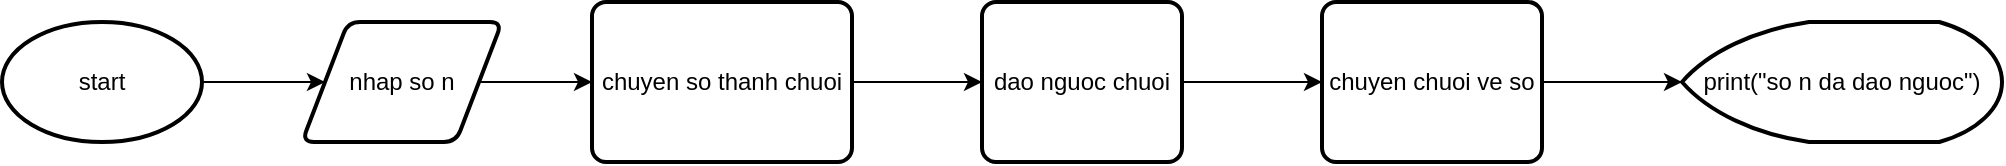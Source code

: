 <mxfile version="25.0.3">
  <diagram name="Page-1" id="giG1LW2f477rjELDlQ3v">
    <mxGraphModel dx="2044" dy="789" grid="1" gridSize="10" guides="1" tooltips="1" connect="1" arrows="1" fold="1" page="1" pageScale="1" pageWidth="850" pageHeight="1100" math="0" shadow="0">
      <root>
        <mxCell id="0" />
        <mxCell id="1" parent="0" />
        <mxCell id="2oFP2QNvXho2rPIvFMp3-3" style="edgeStyle=orthogonalEdgeStyle;rounded=0;orthogonalLoop=1;jettySize=auto;html=1;entryX=0;entryY=0.5;entryDx=0;entryDy=0;" edge="1" parent="1" source="2oFP2QNvXho2rPIvFMp3-1" target="2oFP2QNvXho2rPIvFMp3-2">
          <mxGeometry relative="1" as="geometry" />
        </mxCell>
        <mxCell id="2oFP2QNvXho2rPIvFMp3-1" value="start" style="strokeWidth=2;html=1;shape=mxgraph.flowchart.start_1;whiteSpace=wrap;" vertex="1" parent="1">
          <mxGeometry y="370" width="100" height="60" as="geometry" />
        </mxCell>
        <mxCell id="2oFP2QNvXho2rPIvFMp3-5" style="edgeStyle=orthogonalEdgeStyle;rounded=0;orthogonalLoop=1;jettySize=auto;html=1;entryX=0;entryY=0.5;entryDx=0;entryDy=0;" edge="1" parent="1" source="2oFP2QNvXho2rPIvFMp3-2" target="2oFP2QNvXho2rPIvFMp3-4">
          <mxGeometry relative="1" as="geometry" />
        </mxCell>
        <mxCell id="2oFP2QNvXho2rPIvFMp3-2" value="nhap so n" style="shape=parallelogram;html=1;strokeWidth=2;perimeter=parallelogramPerimeter;whiteSpace=wrap;rounded=1;arcSize=12;size=0.23;" vertex="1" parent="1">
          <mxGeometry x="150" y="370" width="100" height="60" as="geometry" />
        </mxCell>
        <mxCell id="2oFP2QNvXho2rPIvFMp3-6" style="edgeStyle=orthogonalEdgeStyle;rounded=0;orthogonalLoop=1;jettySize=auto;html=1;" edge="1" parent="1" source="2oFP2QNvXho2rPIvFMp3-4">
          <mxGeometry relative="1" as="geometry">
            <mxPoint x="490" y="400" as="targetPoint" />
          </mxGeometry>
        </mxCell>
        <mxCell id="2oFP2QNvXho2rPIvFMp3-4" value="chuyen so thanh chuoi" style="rounded=1;whiteSpace=wrap;html=1;absoluteArcSize=1;arcSize=14;strokeWidth=2;" vertex="1" parent="1">
          <mxGeometry x="295" y="360" width="130" height="80" as="geometry" />
        </mxCell>
        <mxCell id="2oFP2QNvXho2rPIvFMp3-9" style="edgeStyle=orthogonalEdgeStyle;rounded=0;orthogonalLoop=1;jettySize=auto;html=1;" edge="1" parent="1" source="2oFP2QNvXho2rPIvFMp3-7">
          <mxGeometry relative="1" as="geometry">
            <mxPoint x="660" y="400" as="targetPoint" />
          </mxGeometry>
        </mxCell>
        <mxCell id="2oFP2QNvXho2rPIvFMp3-7" value="dao nguoc chuoi" style="rounded=1;whiteSpace=wrap;html=1;absoluteArcSize=1;arcSize=14;strokeWidth=2;" vertex="1" parent="1">
          <mxGeometry x="490" y="360" width="100" height="80" as="geometry" />
        </mxCell>
        <mxCell id="2oFP2QNvXho2rPIvFMp3-11" style="edgeStyle=orthogonalEdgeStyle;rounded=0;orthogonalLoop=1;jettySize=auto;html=1;" edge="1" parent="1" source="2oFP2QNvXho2rPIvFMp3-8">
          <mxGeometry relative="1" as="geometry">
            <mxPoint x="840" y="400" as="targetPoint" />
          </mxGeometry>
        </mxCell>
        <mxCell id="2oFP2QNvXho2rPIvFMp3-8" value="chuyen chuoi ve so" style="rounded=1;whiteSpace=wrap;html=1;absoluteArcSize=1;arcSize=14;strokeWidth=2;" vertex="1" parent="1">
          <mxGeometry x="660" y="360" width="110" height="80" as="geometry" />
        </mxCell>
        <mxCell id="2oFP2QNvXho2rPIvFMp3-12" value="print(&quot;so n da dao nguoc&quot;)" style="strokeWidth=2;html=1;shape=mxgraph.flowchart.display;whiteSpace=wrap;" vertex="1" parent="1">
          <mxGeometry x="840" y="370" width="160" height="60" as="geometry" />
        </mxCell>
      </root>
    </mxGraphModel>
  </diagram>
</mxfile>
